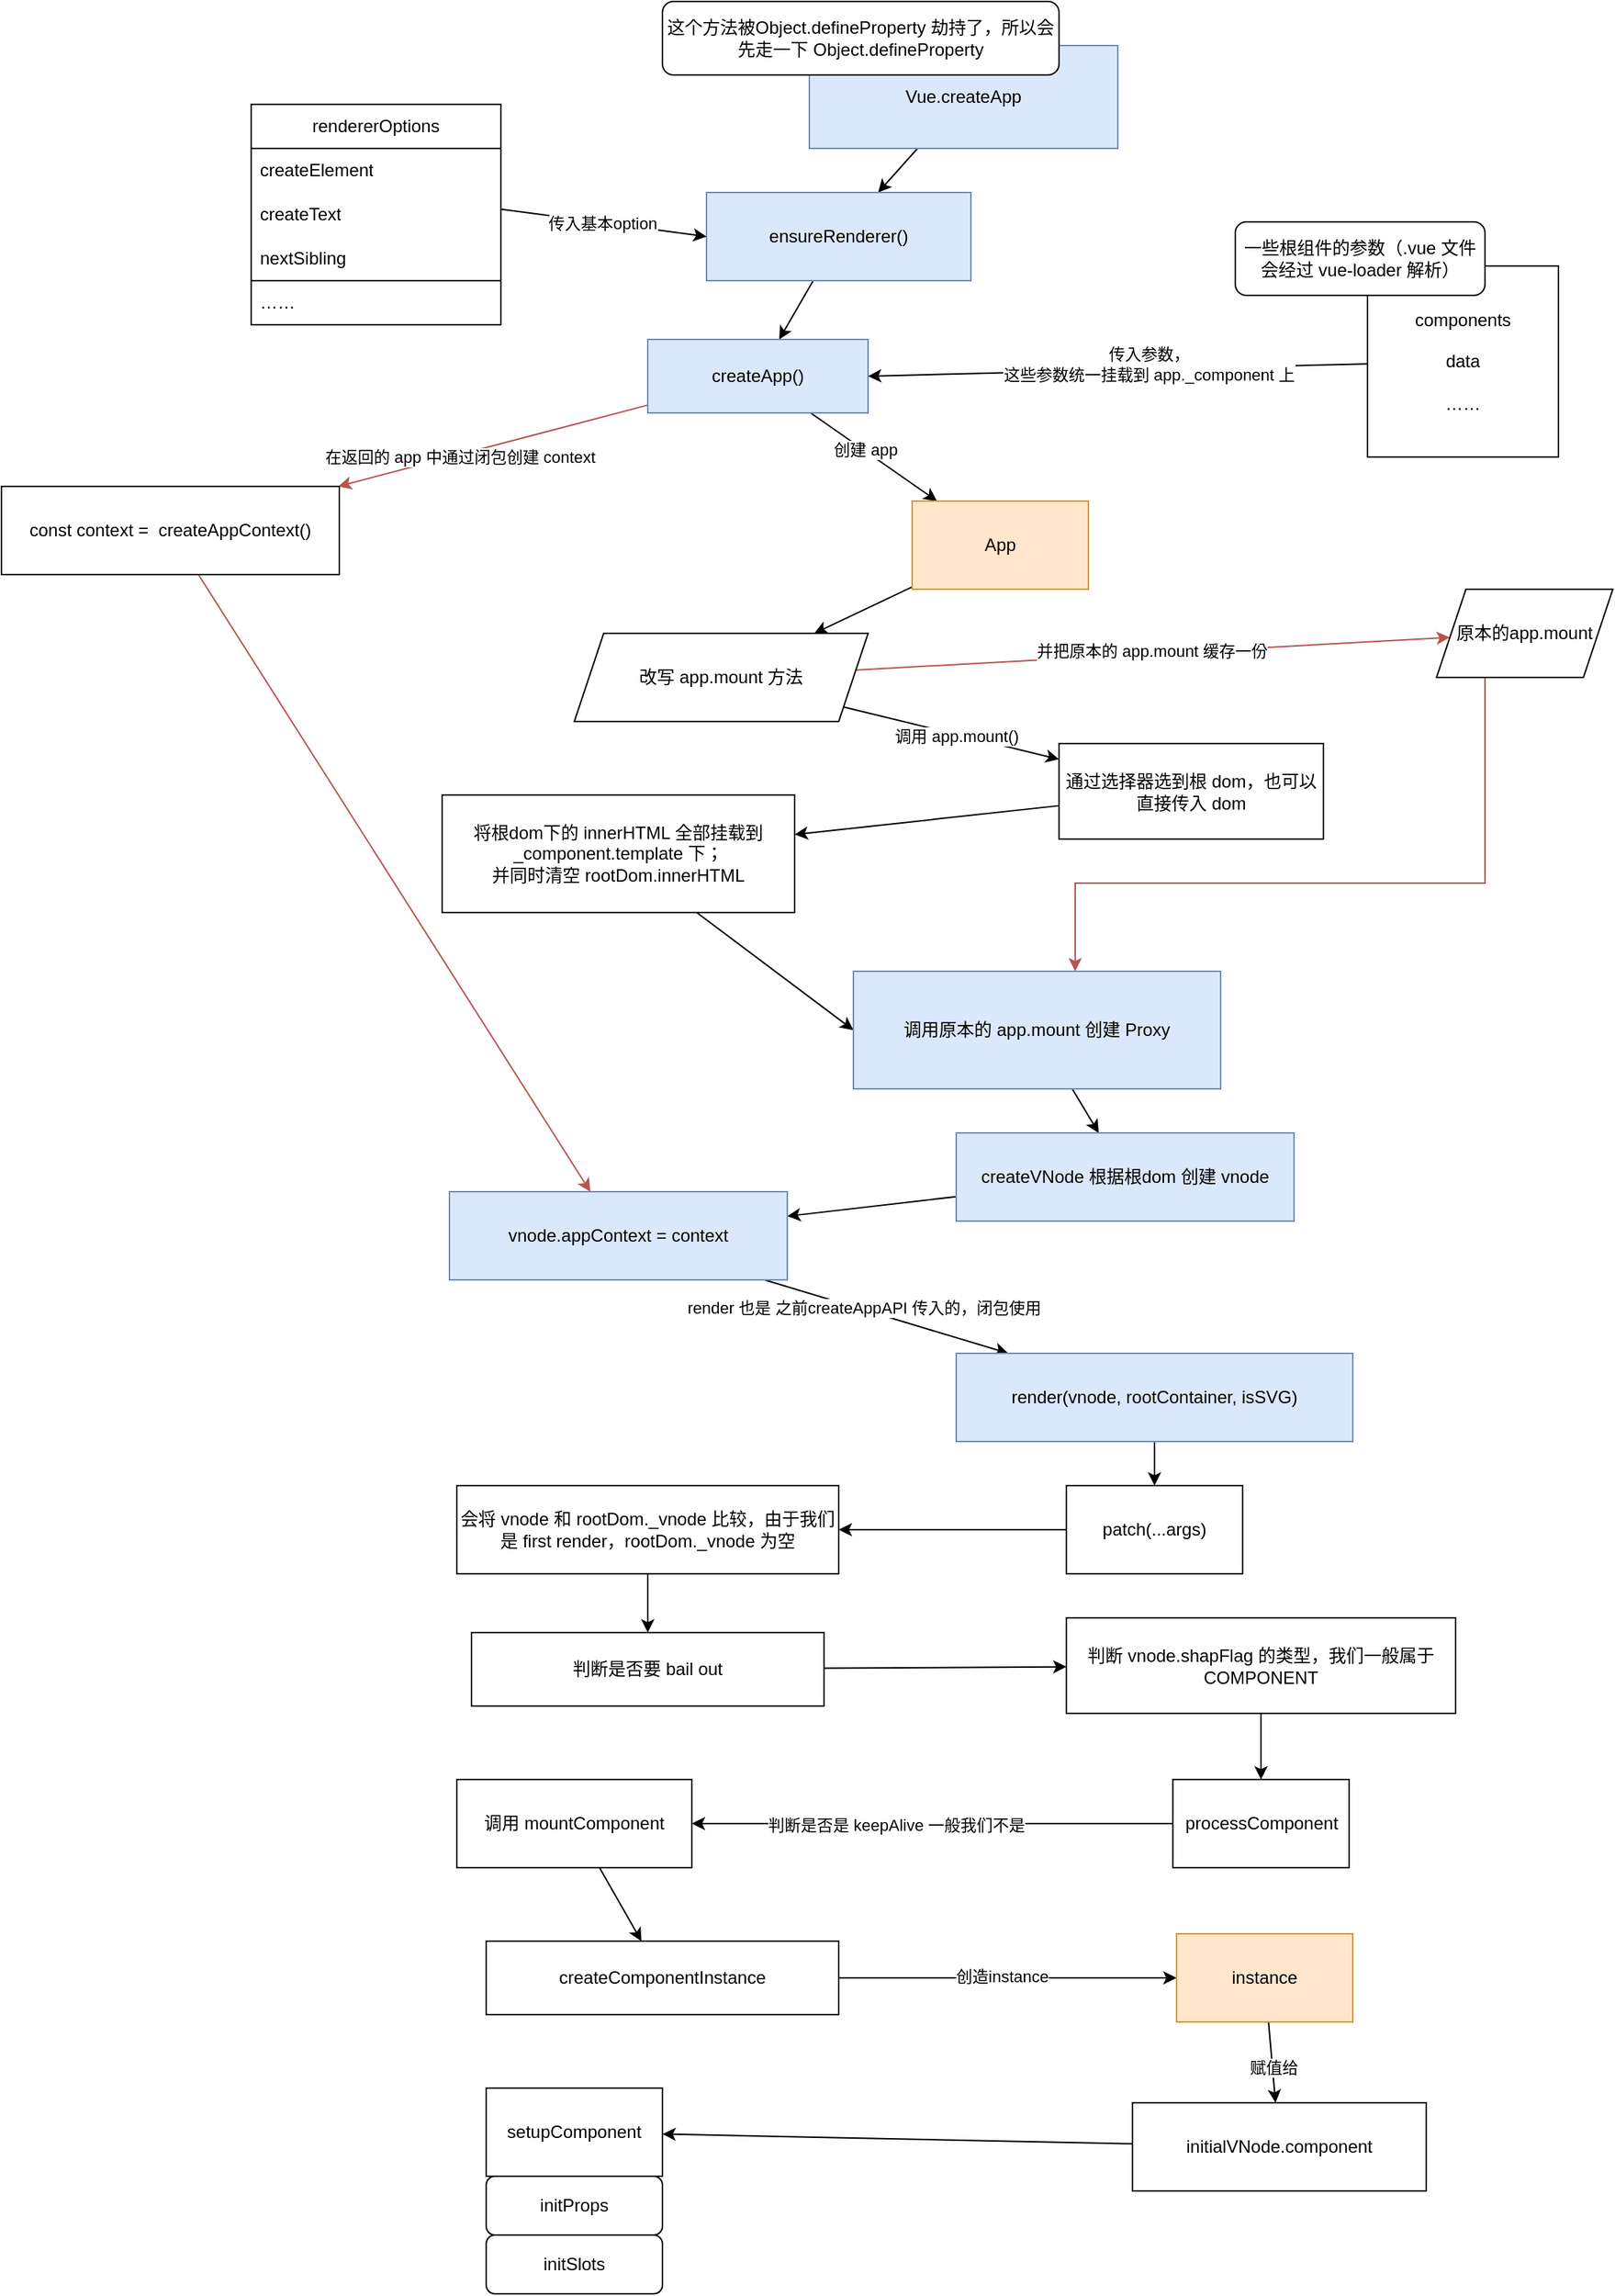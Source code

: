 <mxfile version="21.7.2" type="github">
  <diagram name="第 1 页" id="jVa2W7IPWwnAXI4XaTAD">
    <mxGraphModel dx="2261" dy="822" grid="1" gridSize="10" guides="1" tooltips="1" connect="1" arrows="1" fold="1" page="1" pageScale="1" pageWidth="827" pageHeight="1169" math="0" shadow="0">
      <root>
        <mxCell id="0" />
        <mxCell id="1" parent="0" />
        <mxCell id="zJVTqqphNSBY5kHAIyzm-1" style="rounded=0;orthogonalLoop=1;jettySize=auto;html=1;" edge="1" parent="1" source="simCPiNDv_beY422lD6f-1" target="zJVTqqphNSBY5kHAIyzm-2">
          <mxGeometry relative="1" as="geometry">
            <mxPoint x="320" y="270" as="targetPoint" />
          </mxGeometry>
        </mxCell>
        <mxCell id="simCPiNDv_beY422lD6f-1" value="Vue.createApp" style="rounded=0;whiteSpace=wrap;html=1;fillColor=#dae8fc;strokeColor=#6c8ebf;" parent="1" vertex="1">
          <mxGeometry x="280" y="110" width="210" height="70" as="geometry" />
        </mxCell>
        <mxCell id="simCPiNDv_beY422lD6f-2" value="这个方法被Object.defineProperty 劫持了，所以会先走一下 Object.defineProperty" style="rounded=1;whiteSpace=wrap;html=1;" parent="1" vertex="1">
          <mxGeometry x="180" y="80" width="270" height="50" as="geometry" />
        </mxCell>
        <mxCell id="zJVTqqphNSBY5kHAIyzm-11" style="rounded=0;orthogonalLoop=1;jettySize=auto;html=1;" edge="1" parent="1" source="zJVTqqphNSBY5kHAIyzm-2" target="zJVTqqphNSBY5kHAIyzm-12">
          <mxGeometry relative="1" as="geometry">
            <mxPoint x="280" y="360" as="targetPoint" />
          </mxGeometry>
        </mxCell>
        <mxCell id="zJVTqqphNSBY5kHAIyzm-2" value="ensureRenderer()" style="rounded=0;whiteSpace=wrap;html=1;fillColor=#dae8fc;strokeColor=#6c8ebf;" vertex="1" parent="1">
          <mxGeometry x="210" y="210" width="180" height="60" as="geometry" />
        </mxCell>
        <mxCell id="zJVTqqphNSBY5kHAIyzm-7" style="rounded=0;orthogonalLoop=1;jettySize=auto;html=1;entryX=0;entryY=0.5;entryDx=0;entryDy=0;" edge="1" parent="1" source="zJVTqqphNSBY5kHAIyzm-3" target="zJVTqqphNSBY5kHAIyzm-2">
          <mxGeometry relative="1" as="geometry" />
        </mxCell>
        <mxCell id="zJVTqqphNSBY5kHAIyzm-8" value="传入基本option" style="edgeLabel;html=1;align=center;verticalAlign=middle;resizable=0;points=[];" vertex="1" connectable="0" parent="zJVTqqphNSBY5kHAIyzm-7">
          <mxGeometry x="-0.017" relative="1" as="geometry">
            <mxPoint as="offset" />
          </mxGeometry>
        </mxCell>
        <mxCell id="zJVTqqphNSBY5kHAIyzm-3" value="rendererOptions" style="swimlane;fontStyle=0;childLayout=stackLayout;horizontal=1;startSize=30;horizontalStack=0;resizeParent=1;resizeParentMax=0;resizeLast=0;collapsible=1;marginBottom=0;whiteSpace=wrap;html=1;" vertex="1" parent="1">
          <mxGeometry x="-100" y="150" width="170" height="120" as="geometry" />
        </mxCell>
        <mxCell id="zJVTqqphNSBY5kHAIyzm-4" value="createElement" style="text;strokeColor=none;fillColor=none;align=left;verticalAlign=middle;spacingLeft=4;spacingRight=4;overflow=hidden;points=[[0,0.5],[1,0.5]];portConstraint=eastwest;rotatable=0;whiteSpace=wrap;html=1;" vertex="1" parent="zJVTqqphNSBY5kHAIyzm-3">
          <mxGeometry y="30" width="170" height="30" as="geometry" />
        </mxCell>
        <mxCell id="zJVTqqphNSBY5kHAIyzm-5" value="createText" style="text;strokeColor=none;fillColor=none;align=left;verticalAlign=middle;spacingLeft=4;spacingRight=4;overflow=hidden;points=[[0,0.5],[1,0.5]];portConstraint=eastwest;rotatable=0;whiteSpace=wrap;html=1;" vertex="1" parent="zJVTqqphNSBY5kHAIyzm-3">
          <mxGeometry y="60" width="170" height="30" as="geometry" />
        </mxCell>
        <mxCell id="zJVTqqphNSBY5kHAIyzm-6" value="nextSibling" style="text;strokeColor=none;fillColor=none;align=left;verticalAlign=middle;spacingLeft=4;spacingRight=4;overflow=hidden;points=[[0,0.5],[1,0.5]];portConstraint=eastwest;rotatable=0;whiteSpace=wrap;html=1;" vertex="1" parent="zJVTqqphNSBY5kHAIyzm-3">
          <mxGeometry y="90" width="170" height="30" as="geometry" />
        </mxCell>
        <mxCell id="zJVTqqphNSBY5kHAIyzm-10" value="……" style="text;strokeColor=default;fillColor=none;align=left;verticalAlign=middle;spacingLeft=4;spacingRight=4;overflow=hidden;points=[[0,0.5],[1,0.5]];portConstraint=eastwest;rotatable=0;whiteSpace=wrap;html=1;" vertex="1" parent="1">
          <mxGeometry x="-100" y="270" width="170" height="30" as="geometry" />
        </mxCell>
        <mxCell id="zJVTqqphNSBY5kHAIyzm-13" style="rounded=0;orthogonalLoop=1;jettySize=auto;html=1;" edge="1" parent="1" source="zJVTqqphNSBY5kHAIyzm-12" target="zJVTqqphNSBY5kHAIyzm-14">
          <mxGeometry relative="1" as="geometry">
            <mxPoint x="270" y="460" as="targetPoint" />
          </mxGeometry>
        </mxCell>
        <mxCell id="zJVTqqphNSBY5kHAIyzm-15" value="创建 app" style="edgeLabel;html=1;align=center;verticalAlign=middle;resizable=0;points=[];" vertex="1" connectable="0" parent="zJVTqqphNSBY5kHAIyzm-13">
          <mxGeometry x="-0.15" y="1" relative="1" as="geometry">
            <mxPoint as="offset" />
          </mxGeometry>
        </mxCell>
        <mxCell id="zJVTqqphNSBY5kHAIyzm-46" style="edgeStyle=none;rounded=0;orthogonalLoop=1;jettySize=auto;html=1;fillColor=#f8cecc;strokeColor=#b85450;" edge="1" parent="1" source="zJVTqqphNSBY5kHAIyzm-12" target="zJVTqqphNSBY5kHAIyzm-48">
          <mxGeometry relative="1" as="geometry">
            <mxPoint y="420" as="targetPoint" />
          </mxGeometry>
        </mxCell>
        <mxCell id="zJVTqqphNSBY5kHAIyzm-47" value="在返回的 app 中通过闭包创建 context" style="edgeLabel;html=1;align=center;verticalAlign=middle;resizable=0;points=[];" vertex="1" connectable="0" parent="zJVTqqphNSBY5kHAIyzm-46">
          <mxGeometry x="0.219" y="2" relative="1" as="geometry">
            <mxPoint y="-1" as="offset" />
          </mxGeometry>
        </mxCell>
        <mxCell id="zJVTqqphNSBY5kHAIyzm-12" value="createApp()" style="rounded=0;whiteSpace=wrap;html=1;fillColor=#dae8fc;strokeColor=#6c8ebf;" vertex="1" parent="1">
          <mxGeometry x="170" y="310" width="150" height="50" as="geometry" />
        </mxCell>
        <mxCell id="zJVTqqphNSBY5kHAIyzm-26" style="edgeStyle=none;rounded=0;orthogonalLoop=1;jettySize=auto;html=1;" edge="1" parent="1" source="zJVTqqphNSBY5kHAIyzm-14" target="zJVTqqphNSBY5kHAIyzm-27">
          <mxGeometry relative="1" as="geometry">
            <mxPoint x="360" y="530" as="targetPoint" />
          </mxGeometry>
        </mxCell>
        <mxCell id="zJVTqqphNSBY5kHAIyzm-14" value="App" style="rounded=0;whiteSpace=wrap;html=1;fillColor=#ffe6cc;strokeColor=#d79b00;" vertex="1" parent="1">
          <mxGeometry x="350" y="420" width="120" height="60" as="geometry" />
        </mxCell>
        <mxCell id="zJVTqqphNSBY5kHAIyzm-20" style="edgeStyle=none;rounded=0;orthogonalLoop=1;jettySize=auto;html=1;entryX=1;entryY=0.5;entryDx=0;entryDy=0;" edge="1" parent="1" source="zJVTqqphNSBY5kHAIyzm-19" target="zJVTqqphNSBY5kHAIyzm-12">
          <mxGeometry relative="1" as="geometry" />
        </mxCell>
        <mxCell id="zJVTqqphNSBY5kHAIyzm-21" value="传入参数，&lt;br&gt;这些参数统一挂载到 app._component 上" style="edgeLabel;html=1;align=center;verticalAlign=middle;resizable=0;points=[];" vertex="1" connectable="0" parent="zJVTqqphNSBY5kHAIyzm-20">
          <mxGeometry x="0.08" y="-2" relative="1" as="geometry">
            <mxPoint x="34" y="-2" as="offset" />
          </mxGeometry>
        </mxCell>
        <mxCell id="zJVTqqphNSBY5kHAIyzm-19" value="components&lt;br&gt;&lt;br&gt;data&lt;br&gt;&lt;br&gt;……" style="whiteSpace=wrap;html=1;aspect=fixed;" vertex="1" parent="1">
          <mxGeometry x="660" y="260" width="130" height="130" as="geometry" />
        </mxCell>
        <mxCell id="zJVTqqphNSBY5kHAIyzm-24" value="一些根组件的参数（.vue 文件会经过 vue-loader 解析）" style="rounded=1;whiteSpace=wrap;html=1;" vertex="1" parent="1">
          <mxGeometry x="570" y="230" width="170" height="50" as="geometry" />
        </mxCell>
        <mxCell id="zJVTqqphNSBY5kHAIyzm-28" style="edgeStyle=none;rounded=0;orthogonalLoop=1;jettySize=auto;html=1;" edge="1" parent="1" source="zJVTqqphNSBY5kHAIyzm-27" target="zJVTqqphNSBY5kHAIyzm-31">
          <mxGeometry relative="1" as="geometry">
            <mxPoint x="390" y="620" as="targetPoint" />
          </mxGeometry>
        </mxCell>
        <mxCell id="zJVTqqphNSBY5kHAIyzm-29" value="调用 app.mount()" style="edgeLabel;html=1;align=center;verticalAlign=middle;resizable=0;points=[];" vertex="1" connectable="0" parent="zJVTqqphNSBY5kHAIyzm-28">
          <mxGeometry x="-0.183" y="-7" relative="1" as="geometry">
            <mxPoint x="18" y="-2" as="offset" />
          </mxGeometry>
        </mxCell>
        <mxCell id="zJVTqqphNSBY5kHAIyzm-35" style="edgeStyle=none;rounded=0;orthogonalLoop=1;jettySize=auto;html=1;fillColor=#f8cecc;strokeColor=#b85450;" edge="1" parent="1" source="zJVTqqphNSBY5kHAIyzm-27" target="zJVTqqphNSBY5kHAIyzm-37">
          <mxGeometry relative="1" as="geometry">
            <mxPoint x="650" y="530" as="targetPoint" />
          </mxGeometry>
        </mxCell>
        <mxCell id="zJVTqqphNSBY5kHAIyzm-36" value="并把原本的 app.mount 缓存一份" style="edgeLabel;html=1;align=center;verticalAlign=middle;resizable=0;points=[];" vertex="1" connectable="0" parent="zJVTqqphNSBY5kHAIyzm-35">
          <mxGeometry x="-0.008" y="2" relative="1" as="geometry">
            <mxPoint as="offset" />
          </mxGeometry>
        </mxCell>
        <mxCell id="zJVTqqphNSBY5kHAIyzm-27" value="改写 app.mount 方法" style="shape=parallelogram;perimeter=parallelogramPerimeter;whiteSpace=wrap;html=1;fixedSize=1;" vertex="1" parent="1">
          <mxGeometry x="120" y="510" width="200" height="60" as="geometry" />
        </mxCell>
        <mxCell id="zJVTqqphNSBY5kHAIyzm-33" style="edgeStyle=none;rounded=0;orthogonalLoop=1;jettySize=auto;html=1;" edge="1" parent="1" source="zJVTqqphNSBY5kHAIyzm-31" target="zJVTqqphNSBY5kHAIyzm-34">
          <mxGeometry relative="1" as="geometry">
            <mxPoint x="280" y="670" as="targetPoint" />
          </mxGeometry>
        </mxCell>
        <mxCell id="zJVTqqphNSBY5kHAIyzm-31" value="通过选择器选到根 dom，也可以直接传入 dom" style="rounded=0;whiteSpace=wrap;html=1;" vertex="1" parent="1">
          <mxGeometry x="450" y="585" width="180" height="65" as="geometry" />
        </mxCell>
        <mxCell id="zJVTqqphNSBY5kHAIyzm-38" style="edgeStyle=none;rounded=0;orthogonalLoop=1;jettySize=auto;html=1;entryX=0;entryY=0.5;entryDx=0;entryDy=0;" edge="1" parent="1" source="zJVTqqphNSBY5kHAIyzm-34" target="zJVTqqphNSBY5kHAIyzm-41">
          <mxGeometry relative="1" as="geometry">
            <mxPoint x="390" y="760" as="targetPoint" />
          </mxGeometry>
        </mxCell>
        <mxCell id="zJVTqqphNSBY5kHAIyzm-34" value="&lt;div style=&quot;&quot;&gt;&lt;span style=&quot;background-color: initial;&quot;&gt;将根dom下的 innerHTML 全部挂载到 _component.template 下；&lt;/span&gt;&lt;/div&gt;&lt;div style=&quot;&quot;&gt;&lt;span style=&quot;background-color: initial;&quot;&gt;并同时清空 rootDom.innerHTML&lt;/span&gt;&lt;/div&gt;" style="rounded=0;whiteSpace=wrap;html=1;align=center;" vertex="1" parent="1">
          <mxGeometry x="30" y="620" width="240" height="80" as="geometry" />
        </mxCell>
        <mxCell id="zJVTqqphNSBY5kHAIyzm-39" style="edgeStyle=orthogonalEdgeStyle;rounded=0;orthogonalLoop=1;jettySize=auto;html=1;fillColor=#f8cecc;strokeColor=#b85450;" edge="1" parent="1" source="zJVTqqphNSBY5kHAIyzm-37" target="zJVTqqphNSBY5kHAIyzm-41">
          <mxGeometry relative="1" as="geometry">
            <mxPoint x="460" y="760" as="targetPoint" />
            <Array as="points">
              <mxPoint x="740" y="680" />
              <mxPoint x="461" y="680" />
            </Array>
          </mxGeometry>
        </mxCell>
        <mxCell id="zJVTqqphNSBY5kHAIyzm-37" value="原本的app.mount" style="shape=parallelogram;perimeter=parallelogramPerimeter;whiteSpace=wrap;html=1;fixedSize=1;" vertex="1" parent="1">
          <mxGeometry x="707" y="480" width="120" height="60" as="geometry" />
        </mxCell>
        <mxCell id="zJVTqqphNSBY5kHAIyzm-42" style="edgeStyle=none;rounded=0;orthogonalLoop=1;jettySize=auto;html=1;" edge="1" parent="1" source="zJVTqqphNSBY5kHAIyzm-41" target="zJVTqqphNSBY5kHAIyzm-43">
          <mxGeometry relative="1" as="geometry">
            <mxPoint x="350" y="880" as="targetPoint" />
          </mxGeometry>
        </mxCell>
        <mxCell id="zJVTqqphNSBY5kHAIyzm-41" value="调用原本的 app.mount 创建 Proxy" style="rounded=0;whiteSpace=wrap;html=1;fillColor=#dae8fc;strokeColor=#6c8ebf;" vertex="1" parent="1">
          <mxGeometry x="310" y="740" width="250" height="80" as="geometry" />
        </mxCell>
        <mxCell id="zJVTqqphNSBY5kHAIyzm-51" style="edgeStyle=none;rounded=0;orthogonalLoop=1;jettySize=auto;html=1;" edge="1" parent="1" source="zJVTqqphNSBY5kHAIyzm-43" target="zJVTqqphNSBY5kHAIyzm-50">
          <mxGeometry relative="1" as="geometry" />
        </mxCell>
        <mxCell id="zJVTqqphNSBY5kHAIyzm-43" value="createVNode 根据根dom 创建 vnode" style="rounded=0;whiteSpace=wrap;html=1;fillColor=#dae8fc;strokeColor=#6c8ebf;" vertex="1" parent="1">
          <mxGeometry x="380" y="850" width="230" height="60" as="geometry" />
        </mxCell>
        <mxCell id="zJVTqqphNSBY5kHAIyzm-49" style="edgeStyle=none;rounded=0;orthogonalLoop=1;jettySize=auto;html=1;fillColor=#f8cecc;strokeColor=#b85450;" edge="1" parent="1" source="zJVTqqphNSBY5kHAIyzm-48" target="zJVTqqphNSBY5kHAIyzm-50">
          <mxGeometry relative="1" as="geometry">
            <mxPoint x="100" y="950" as="targetPoint" />
          </mxGeometry>
        </mxCell>
        <mxCell id="zJVTqqphNSBY5kHAIyzm-48" value="const context =&amp;nbsp;&amp;nbsp;createAppContext()" style="rounded=0;whiteSpace=wrap;html=1;" vertex="1" parent="1">
          <mxGeometry x="-270" y="410" width="230" height="60" as="geometry" />
        </mxCell>
        <mxCell id="zJVTqqphNSBY5kHAIyzm-52" style="edgeStyle=none;rounded=0;orthogonalLoop=1;jettySize=auto;html=1;" edge="1" parent="1" source="zJVTqqphNSBY5kHAIyzm-50" target="zJVTqqphNSBY5kHAIyzm-53">
          <mxGeometry relative="1" as="geometry">
            <mxPoint x="370" y="1000" as="targetPoint" />
          </mxGeometry>
        </mxCell>
        <mxCell id="zJVTqqphNSBY5kHAIyzm-54" value="render 也是 之前createAppAPI 传入的，闭包使用" style="edgeLabel;html=1;align=center;verticalAlign=middle;resizable=0;points=[];" vertex="1" connectable="0" parent="zJVTqqphNSBY5kHAIyzm-52">
          <mxGeometry x="-0.194" y="1" relative="1" as="geometry">
            <mxPoint as="offset" />
          </mxGeometry>
        </mxCell>
        <mxCell id="zJVTqqphNSBY5kHAIyzm-50" value="vnode.appContext = context" style="rounded=0;whiteSpace=wrap;html=1;fillColor=#dae8fc;strokeColor=#6c8ebf;" vertex="1" parent="1">
          <mxGeometry x="35" y="890" width="230" height="60" as="geometry" />
        </mxCell>
        <mxCell id="zJVTqqphNSBY5kHAIyzm-55" style="edgeStyle=none;rounded=0;orthogonalLoop=1;jettySize=auto;html=1;" edge="1" parent="1" source="zJVTqqphNSBY5kHAIyzm-53" target="zJVTqqphNSBY5kHAIyzm-56">
          <mxGeometry relative="1" as="geometry">
            <mxPoint x="515" y="1110" as="targetPoint" />
          </mxGeometry>
        </mxCell>
        <mxCell id="zJVTqqphNSBY5kHAIyzm-53" value="render(vnode, rootContainer, isSVG)" style="rounded=0;whiteSpace=wrap;html=1;fillColor=#dae8fc;strokeColor=#6c8ebf;" vertex="1" parent="1">
          <mxGeometry x="380" y="1000" width="270" height="60" as="geometry" />
        </mxCell>
        <mxCell id="zJVTqqphNSBY5kHAIyzm-57" style="edgeStyle=none;rounded=0;orthogonalLoop=1;jettySize=auto;html=1;" edge="1" parent="1" source="zJVTqqphNSBY5kHAIyzm-56" target="zJVTqqphNSBY5kHAIyzm-58">
          <mxGeometry relative="1" as="geometry">
            <mxPoint x="240" y="1120" as="targetPoint" />
          </mxGeometry>
        </mxCell>
        <mxCell id="zJVTqqphNSBY5kHAIyzm-56" value="patch(...args)" style="rounded=0;whiteSpace=wrap;html=1;" vertex="1" parent="1">
          <mxGeometry x="455" y="1090" width="120" height="60" as="geometry" />
        </mxCell>
        <mxCell id="zJVTqqphNSBY5kHAIyzm-59" style="edgeStyle=none;rounded=0;orthogonalLoop=1;jettySize=auto;html=1;" edge="1" parent="1" source="zJVTqqphNSBY5kHAIyzm-58" target="zJVTqqphNSBY5kHAIyzm-60">
          <mxGeometry relative="1" as="geometry">
            <mxPoint x="170" y="1210" as="targetPoint" />
          </mxGeometry>
        </mxCell>
        <mxCell id="zJVTqqphNSBY5kHAIyzm-58" value="会将 vnode 和 rootDom._vnode 比较，由于我们是 first render，rootDom._vnode 为空" style="rounded=0;whiteSpace=wrap;html=1;" vertex="1" parent="1">
          <mxGeometry x="40" y="1090" width="260" height="60" as="geometry" />
        </mxCell>
        <mxCell id="zJVTqqphNSBY5kHAIyzm-61" style="edgeStyle=none;rounded=0;orthogonalLoop=1;jettySize=auto;html=1;" edge="1" parent="1" source="zJVTqqphNSBY5kHAIyzm-60" target="zJVTqqphNSBY5kHAIyzm-62">
          <mxGeometry relative="1" as="geometry">
            <mxPoint x="400" y="1215" as="targetPoint" />
          </mxGeometry>
        </mxCell>
        <mxCell id="zJVTqqphNSBY5kHAIyzm-60" value="判断是否要 bail out" style="rounded=0;whiteSpace=wrap;html=1;" vertex="1" parent="1">
          <mxGeometry x="50" y="1190" width="240" height="50" as="geometry" />
        </mxCell>
        <mxCell id="zJVTqqphNSBY5kHAIyzm-63" style="edgeStyle=none;rounded=0;orthogonalLoop=1;jettySize=auto;html=1;" edge="1" parent="1" source="zJVTqqphNSBY5kHAIyzm-62" target="zJVTqqphNSBY5kHAIyzm-64">
          <mxGeometry relative="1" as="geometry">
            <mxPoint x="587.5" y="1300" as="targetPoint" />
          </mxGeometry>
        </mxCell>
        <mxCell id="zJVTqqphNSBY5kHAIyzm-62" value="判断 vnode.shapFlag 的类型，我们一般属于&lt;br&gt;COMPONENT" style="rounded=0;whiteSpace=wrap;html=1;" vertex="1" parent="1">
          <mxGeometry x="455" y="1180" width="265" height="65" as="geometry" />
        </mxCell>
        <mxCell id="zJVTqqphNSBY5kHAIyzm-65" style="edgeStyle=none;rounded=0;orthogonalLoop=1;jettySize=auto;html=1;" edge="1" parent="1" source="zJVTqqphNSBY5kHAIyzm-64" target="zJVTqqphNSBY5kHAIyzm-66">
          <mxGeometry relative="1" as="geometry">
            <mxPoint x="180" y="1320" as="targetPoint" />
          </mxGeometry>
        </mxCell>
        <mxCell id="zJVTqqphNSBY5kHAIyzm-67" value="判断是否是 keepAlive 一般我们不是" style="edgeLabel;html=1;align=center;verticalAlign=middle;resizable=0;points=[];" vertex="1" connectable="0" parent="zJVTqqphNSBY5kHAIyzm-65">
          <mxGeometry x="0.151" y="1" relative="1" as="geometry">
            <mxPoint as="offset" />
          </mxGeometry>
        </mxCell>
        <mxCell id="zJVTqqphNSBY5kHAIyzm-64" value="processComponent" style="rounded=0;whiteSpace=wrap;html=1;" vertex="1" parent="1">
          <mxGeometry x="527.5" y="1290" width="120" height="60" as="geometry" />
        </mxCell>
        <mxCell id="zJVTqqphNSBY5kHAIyzm-69" style="edgeStyle=none;rounded=0;orthogonalLoop=1;jettySize=auto;html=1;" edge="1" parent="1" source="zJVTqqphNSBY5kHAIyzm-66" target="zJVTqqphNSBY5kHAIyzm-70">
          <mxGeometry relative="1" as="geometry">
            <mxPoint x="120" y="1430" as="targetPoint" />
          </mxGeometry>
        </mxCell>
        <mxCell id="zJVTqqphNSBY5kHAIyzm-66" value="调用&amp;nbsp;mountComponent" style="rounded=0;whiteSpace=wrap;html=1;" vertex="1" parent="1">
          <mxGeometry x="40" y="1290" width="160" height="60" as="geometry" />
        </mxCell>
        <mxCell id="zJVTqqphNSBY5kHAIyzm-68" style="edgeStyle=none;rounded=0;orthogonalLoop=1;jettySize=auto;html=1;exitX=0.75;exitY=0;exitDx=0;exitDy=0;" edge="1" parent="1" source="zJVTqqphNSBY5kHAIyzm-66" target="zJVTqqphNSBY5kHAIyzm-66">
          <mxGeometry relative="1" as="geometry" />
        </mxCell>
        <mxCell id="zJVTqqphNSBY5kHAIyzm-71" style="edgeStyle=none;rounded=0;orthogonalLoop=1;jettySize=auto;html=1;" edge="1" parent="1" source="zJVTqqphNSBY5kHAIyzm-70" target="zJVTqqphNSBY5kHAIyzm-72">
          <mxGeometry relative="1" as="geometry">
            <mxPoint x="430" y="1425" as="targetPoint" />
          </mxGeometry>
        </mxCell>
        <mxCell id="zJVTqqphNSBY5kHAIyzm-73" value="创造instance" style="edgeLabel;html=1;align=center;verticalAlign=middle;resizable=0;points=[];" vertex="1" connectable="0" parent="zJVTqqphNSBY5kHAIyzm-71">
          <mxGeometry x="-0.037" y="1" relative="1" as="geometry">
            <mxPoint as="offset" />
          </mxGeometry>
        </mxCell>
        <mxCell id="zJVTqqphNSBY5kHAIyzm-70" value="createComponentInstance" style="rounded=0;whiteSpace=wrap;html=1;" vertex="1" parent="1">
          <mxGeometry x="60" y="1400" width="240" height="50" as="geometry" />
        </mxCell>
        <mxCell id="zJVTqqphNSBY5kHAIyzm-75" style="edgeStyle=none;rounded=0;orthogonalLoop=1;jettySize=auto;html=1;" edge="1" parent="1" source="zJVTqqphNSBY5kHAIyzm-72" target="zJVTqqphNSBY5kHAIyzm-78">
          <mxGeometry relative="1" as="geometry">
            <mxPoint x="590" y="1510" as="targetPoint" />
          </mxGeometry>
        </mxCell>
        <mxCell id="zJVTqqphNSBY5kHAIyzm-76" value="赋值给" style="edgeLabel;html=1;align=center;verticalAlign=middle;resizable=0;points=[];" vertex="1" connectable="0" parent="zJVTqqphNSBY5kHAIyzm-75">
          <mxGeometry x="0.236" y="2" relative="1" as="geometry">
            <mxPoint x="-2" y="-3" as="offset" />
          </mxGeometry>
        </mxCell>
        <mxCell id="zJVTqqphNSBY5kHAIyzm-72" value="instance" style="rounded=0;whiteSpace=wrap;html=1;fillColor=#ffe6cc;strokeColor=#d79b00;" vertex="1" parent="1">
          <mxGeometry x="530" y="1395" width="120" height="60" as="geometry" />
        </mxCell>
        <mxCell id="zJVTqqphNSBY5kHAIyzm-79" style="edgeStyle=none;rounded=0;orthogonalLoop=1;jettySize=auto;html=1;" edge="1" parent="1" source="zJVTqqphNSBY5kHAIyzm-78" target="zJVTqqphNSBY5kHAIyzm-80">
          <mxGeometry relative="1" as="geometry">
            <mxPoint x="250" y="1540" as="targetPoint" />
          </mxGeometry>
        </mxCell>
        <mxCell id="zJVTqqphNSBY5kHAIyzm-78" value="initialVNode.component" style="rounded=0;whiteSpace=wrap;html=1;" vertex="1" parent="1">
          <mxGeometry x="500" y="1510" width="200" height="60" as="geometry" />
        </mxCell>
        <mxCell id="zJVTqqphNSBY5kHAIyzm-80" value="setupComponent" style="rounded=0;whiteSpace=wrap;html=1;" vertex="1" parent="1">
          <mxGeometry x="60" y="1500" width="120" height="60" as="geometry" />
        </mxCell>
        <mxCell id="zJVTqqphNSBY5kHAIyzm-82" value="initProps" style="rounded=1;whiteSpace=wrap;html=1;" vertex="1" parent="1">
          <mxGeometry x="60" y="1560" width="120" height="40" as="geometry" />
        </mxCell>
        <mxCell id="zJVTqqphNSBY5kHAIyzm-83" value="initSlots" style="rounded=1;whiteSpace=wrap;html=1;" vertex="1" parent="1">
          <mxGeometry x="60" y="1600" width="120" height="40" as="geometry" />
        </mxCell>
      </root>
    </mxGraphModel>
  </diagram>
</mxfile>
